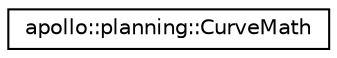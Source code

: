 digraph "Graphical Class Hierarchy"
{
  edge [fontname="Helvetica",fontsize="10",labelfontname="Helvetica",labelfontsize="10"];
  node [fontname="Helvetica",fontsize="10",shape=record];
  rankdir="LR";
  Node1 [label="apollo::planning::CurveMath",height=0.2,width=0.4,color="black", fillcolor="white", style="filled",URL="$classapollo_1_1planning_1_1CurveMath.html"];
}
